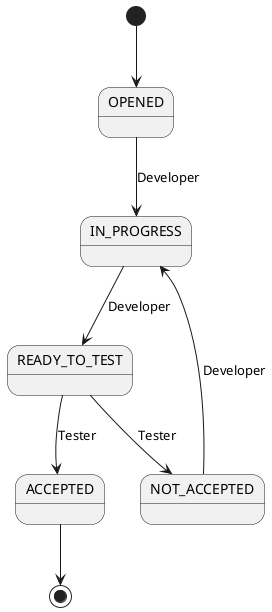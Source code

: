 @startuml

[*] --> OPENED

state OPENED {
}

OPENED --> IN_PROGRESS : Developer

state IN_PROGRESS {
}

IN_PROGRESS --> READY_TO_TEST : Developer

state READY_TO_TEST {
}

READY_TO_TEST --> ACCEPTED : Tester
READY_TO_TEST --> NOT_ACCEPTED : Tester

state NOT_ACCEPTED {
}

NOT_ACCEPTED --> IN_PROGRESS : Developer

state ACCEPTED {
}

ACCEPTED --> [*]

@enduml
